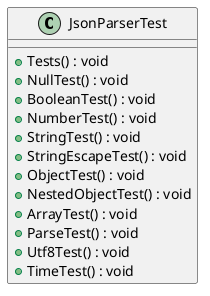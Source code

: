 @startuml
class JsonParserTest {
    + Tests() : void
    + NullTest() : void
    + BooleanTest() : void
    + NumberTest() : void
    + StringTest() : void
    + StringEscapeTest() : void
    + ObjectTest() : void
    + NestedObjectTest() : void
    + ArrayTest() : void
    + ParseTest() : void
    + Utf8Test() : void
    + TimeTest() : void
}
@enduml
